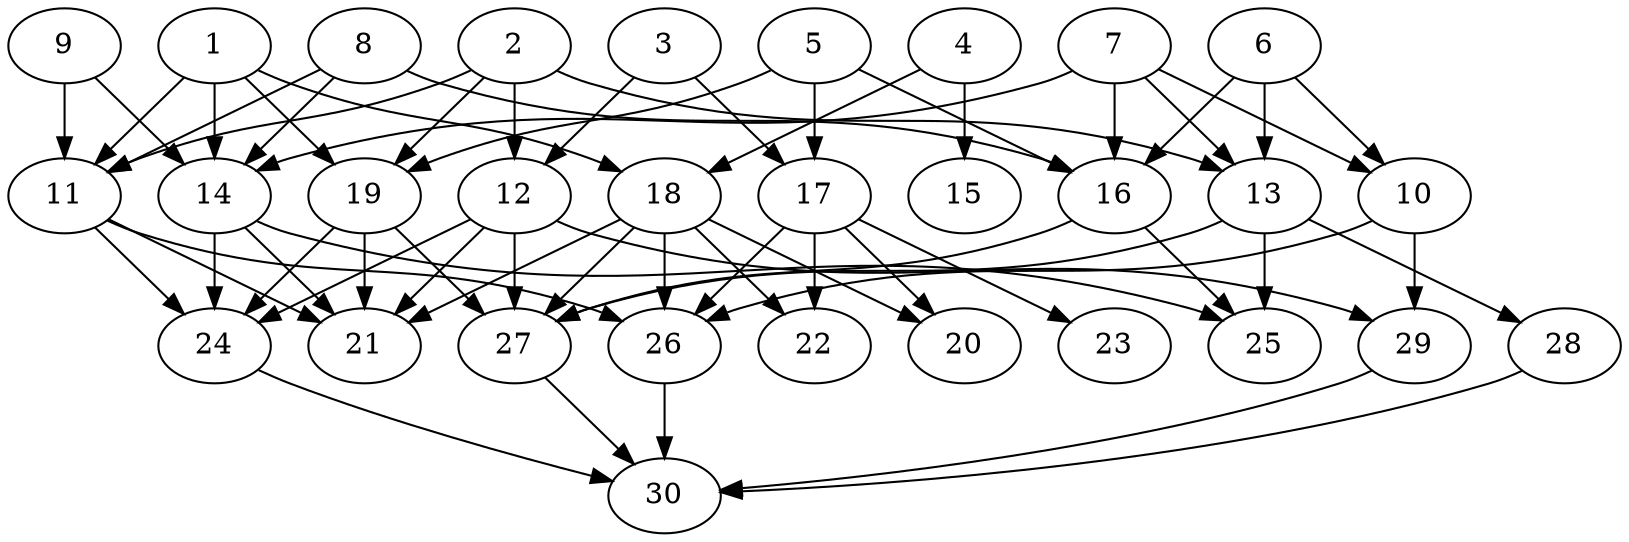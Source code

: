 // DAG automatically generated by daggen at Thu Oct  3 14:04:18 2019
// ./daggen --dot -n 30 --ccr 0.4 --fat 0.7 --regular 0.9 --density 0.5 --mindata 5242880 --maxdata 52428800 
digraph G {
  1 [size="19212800", alpha="0.04", expect_size="7685120"] 
  1 -> 11 [size ="7685120"]
  1 -> 14 [size ="7685120"]
  1 -> 18 [size ="7685120"]
  1 -> 19 [size ="7685120"]
  2 [size="114091520", alpha="0.05", expect_size="45636608"] 
  2 -> 11 [size ="45636608"]
  2 -> 12 [size ="45636608"]
  2 -> 13 [size ="45636608"]
  2 -> 19 [size ="45636608"]
  3 [size="82426880", alpha="0.01", expect_size="32970752"] 
  3 -> 12 [size ="32970752"]
  3 -> 17 [size ="32970752"]
  4 [size="51394560", alpha="0.04", expect_size="20557824"] 
  4 -> 15 [size ="20557824"]
  4 -> 18 [size ="20557824"]
  5 [size="122616320", alpha="0.12", expect_size="49046528"] 
  5 -> 16 [size ="49046528"]
  5 -> 17 [size ="49046528"]
  5 -> 19 [size ="49046528"]
  6 [size="103633920", alpha="0.14", expect_size="41453568"] 
  6 -> 10 [size ="41453568"]
  6 -> 13 [size ="41453568"]
  6 -> 16 [size ="41453568"]
  7 [size="42186240", alpha="0.05", expect_size="16874496"] 
  7 -> 10 [size ="16874496"]
  7 -> 13 [size ="16874496"]
  7 -> 14 [size ="16874496"]
  7 -> 16 [size ="16874496"]
  8 [size="125017600", alpha="0.18", expect_size="50007040"] 
  8 -> 11 [size ="50007040"]
  8 -> 14 [size ="50007040"]
  8 -> 16 [size ="50007040"]
  9 [size="58626560", alpha="0.04", expect_size="23450624"] 
  9 -> 11 [size ="23450624"]
  9 -> 14 [size ="23450624"]
  10 [size="74539520", alpha="0.03", expect_size="29815808"] 
  10 -> 26 [size ="29815808"]
  10 -> 29 [size ="29815808"]
  11 [size="108679680", alpha="0.07", expect_size="43471872"] 
  11 -> 21 [size ="43471872"]
  11 -> 24 [size ="43471872"]
  11 -> 26 [size ="43471872"]
  12 [size="14220800", alpha="0.04", expect_size="5688320"] 
  12 -> 21 [size ="5688320"]
  12 -> 24 [size ="5688320"]
  12 -> 27 [size ="5688320"]
  12 -> 29 [size ="5688320"]
  13 [size="42442240", alpha="0.17", expect_size="16976896"] 
  13 -> 25 [size ="16976896"]
  13 -> 27 [size ="16976896"]
  13 -> 28 [size ="16976896"]
  14 [size="49313280", alpha="0.15", expect_size="19725312"] 
  14 -> 21 [size ="19725312"]
  14 -> 24 [size ="19725312"]
  14 -> 25 [size ="19725312"]
  15 [size="72130560", alpha="0.11", expect_size="28852224"] 
  16 [size="24248320", alpha="0.07", expect_size="9699328"] 
  16 -> 25 [size ="9699328"]
  16 -> 27 [size ="9699328"]
  17 [size="105093120", alpha="0.03", expect_size="42037248"] 
  17 -> 20 [size ="42037248"]
  17 -> 22 [size ="42037248"]
  17 -> 23 [size ="42037248"]
  17 -> 26 [size ="42037248"]
  18 [size="13760000", alpha="0.01", expect_size="5504000"] 
  18 -> 20 [size ="5504000"]
  18 -> 21 [size ="5504000"]
  18 -> 22 [size ="5504000"]
  18 -> 26 [size ="5504000"]
  18 -> 27 [size ="5504000"]
  19 [size="118545920", alpha="0.19", expect_size="47418368"] 
  19 -> 21 [size ="47418368"]
  19 -> 24 [size ="47418368"]
  19 -> 27 [size ="47418368"]
  20 [size="25213440", alpha="0.13", expect_size="10085376"] 
  21 [size="44149760", alpha="0.08", expect_size="17659904"] 
  22 [size="83530240", alpha="0.01", expect_size="33412096"] 
  23 [size="108958720", alpha="0.05", expect_size="43583488"] 
  24 [size="90580480", alpha="0.15", expect_size="36232192"] 
  24 -> 30 [size ="36232192"]
  25 [size="63654400", alpha="0.05", expect_size="25461760"] 
  26 [size="129958400", alpha="0.09", expect_size="51983360"] 
  26 -> 30 [size ="51983360"]
  27 [size="50362880", alpha="0.19", expect_size="20145152"] 
  27 -> 30 [size ="20145152"]
  28 [size="69839360", alpha="0.07", expect_size="27935744"] 
  28 -> 30 [size ="27935744"]
  29 [size="76945920", alpha="0.03", expect_size="30778368"] 
  29 -> 30 [size ="30778368"]
  30 [size="70643200", alpha="0.10", expect_size="28257280"] 
}
